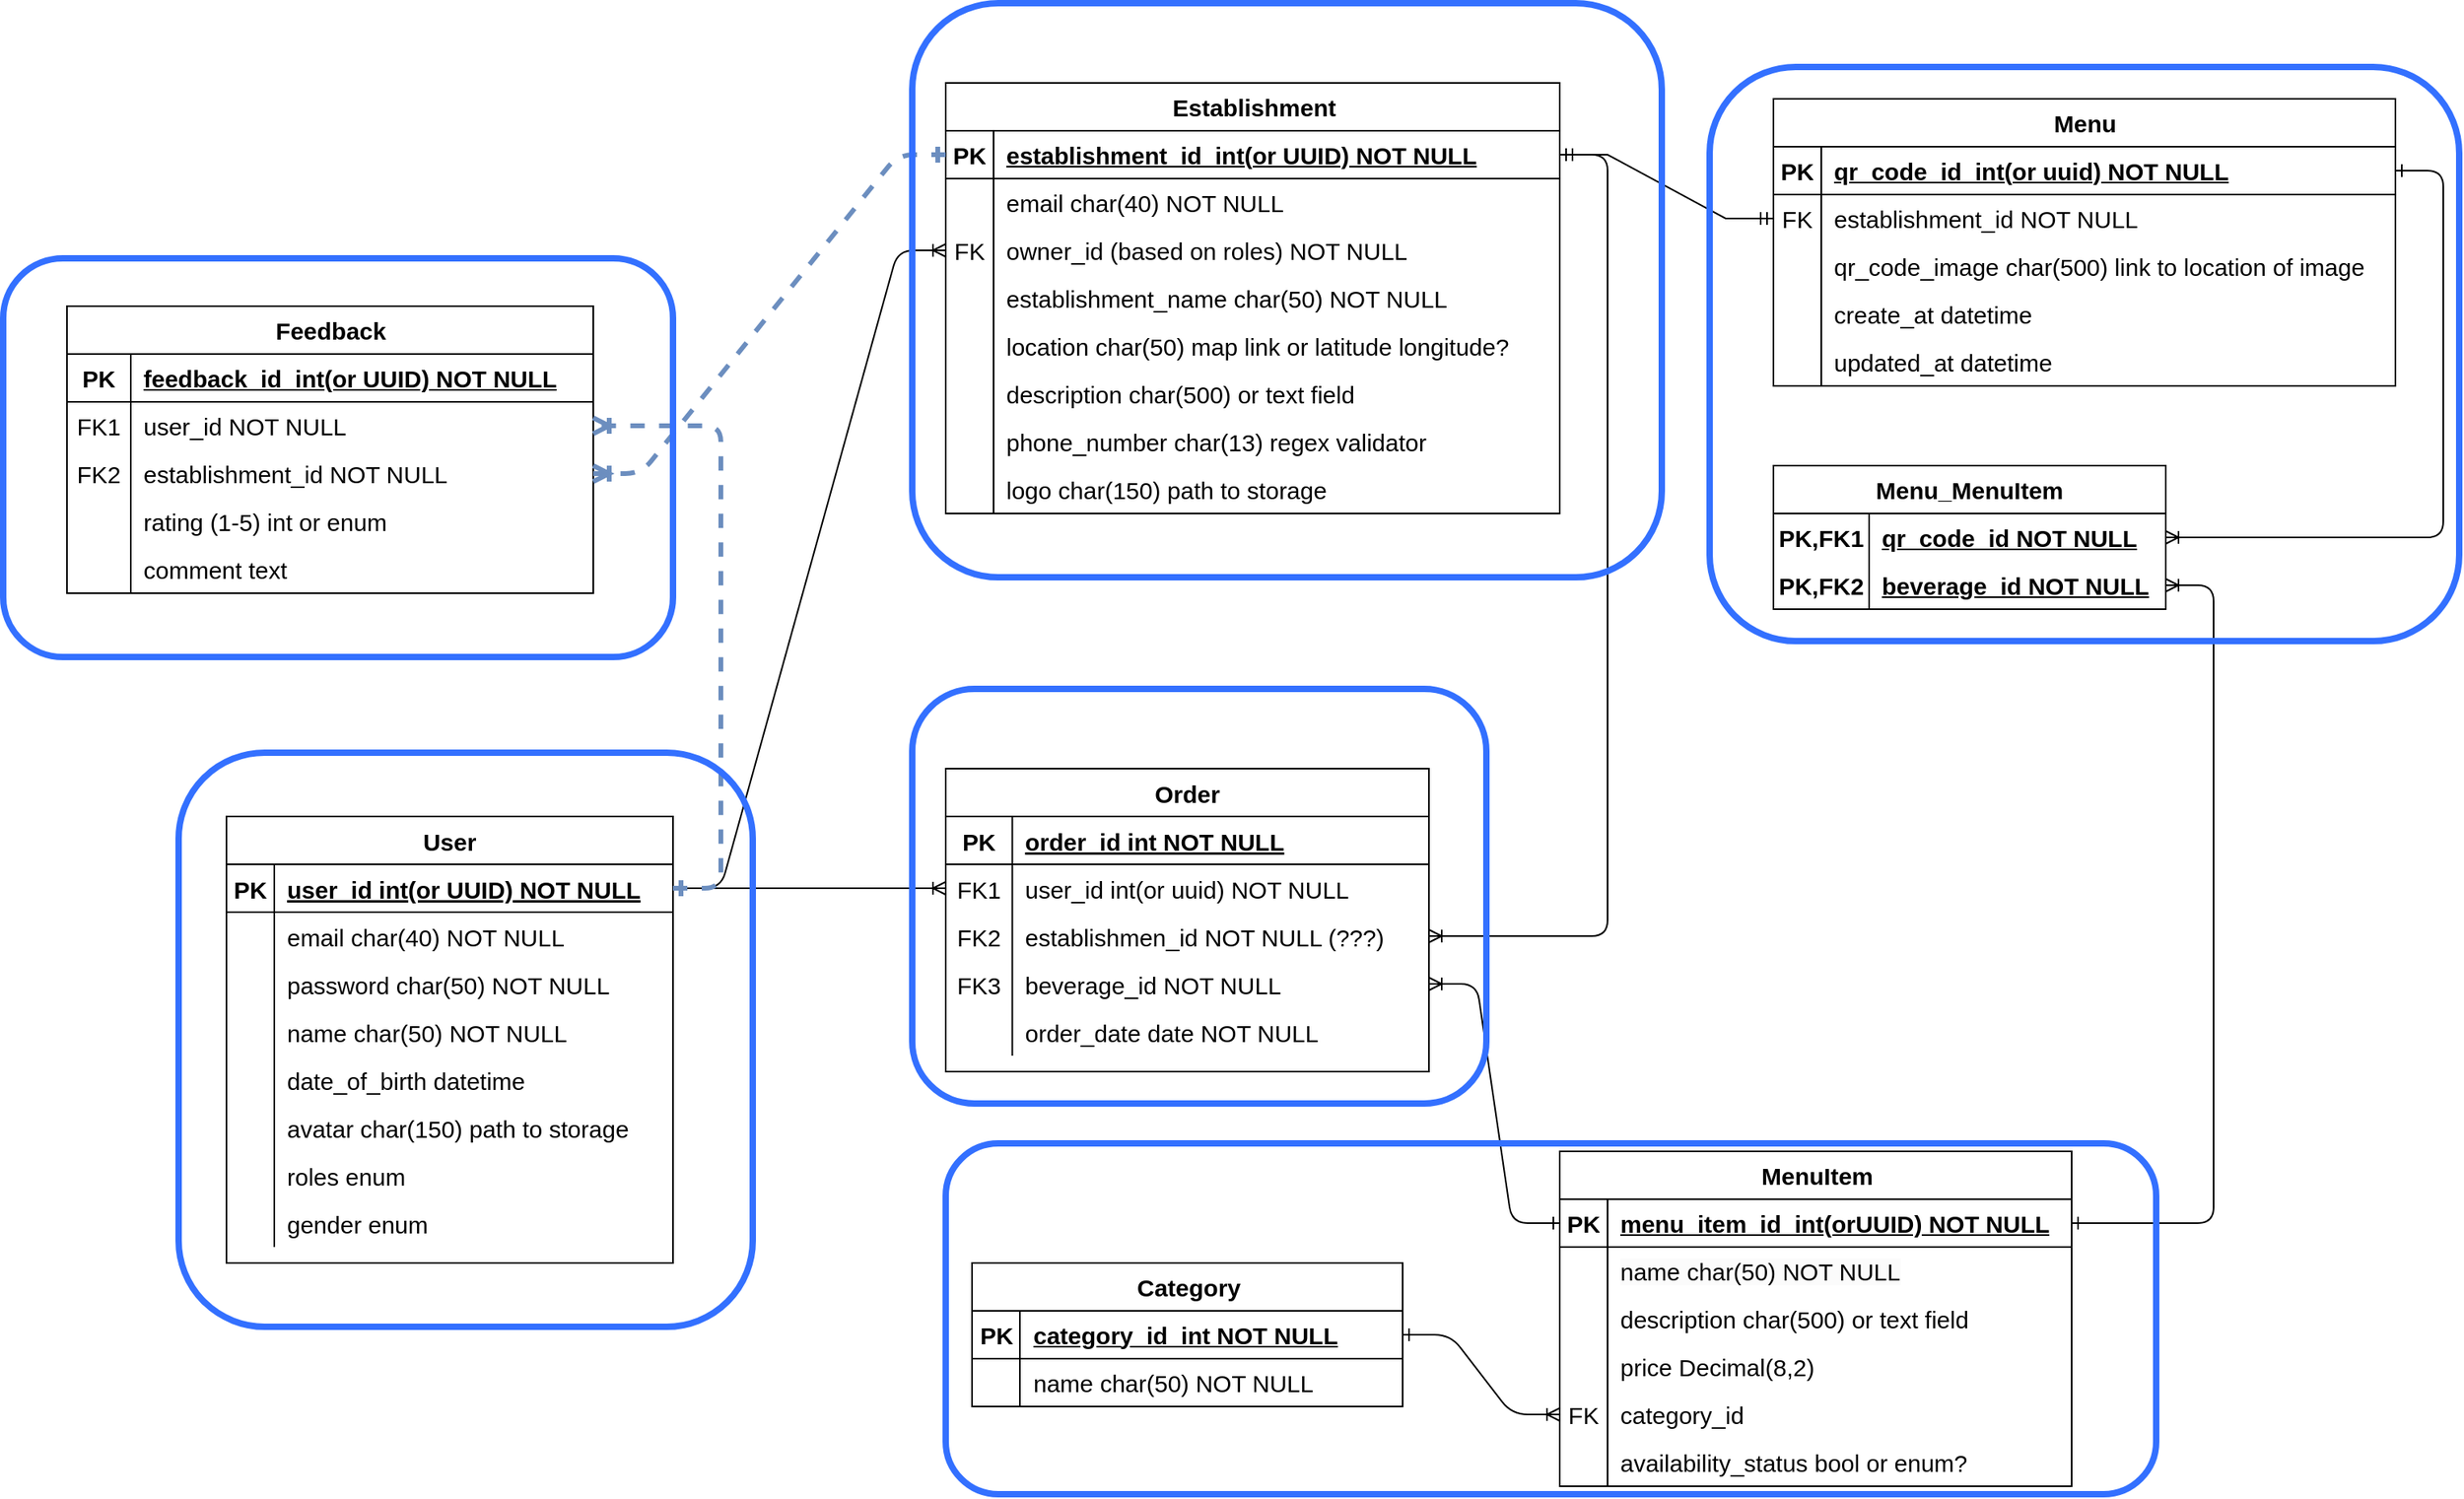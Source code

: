 <mxfile version="24.1.0" type="device">
  <diagram id="MXSnASkFmPFHR67rGgGH" name="Page-1">
    <mxGraphModel dx="1834" dy="1563" grid="1" gridSize="10" guides="1" tooltips="1" connect="1" arrows="1" fold="1" page="0" pageScale="1" pageWidth="850" pageHeight="1100" math="0" shadow="0">
      <root>
        <mxCell id="0" />
        <mxCell id="1" parent="0" />
        <mxCell id="2" value="" style="edgeStyle=entityRelationEdgeStyle;endArrow=ERoneToMany;startArrow=ERone;endFill=0;startFill=0;fontSize=15;" parent="1" source="21" target="8" edge="1">
          <mxGeometry width="100" height="100" relative="1" as="geometry">
            <mxPoint x="350" y="730" as="sourcePoint" />
            <mxPoint x="450" y="630" as="targetPoint" />
          </mxGeometry>
        </mxCell>
        <mxCell id="3" value="" style="edgeStyle=entityRelationEdgeStyle;endArrow=ERoneToMany;startArrow=ERone;endFill=0;startFill=0;exitX=0;exitY=0.5;exitDx=0;exitDy=0;fontSize=15;" parent="1" source="68" target="14" edge="1">
          <mxGeometry width="100" height="100" relative="1" as="geometry">
            <mxPoint x="410" y="190" as="sourcePoint" />
            <mxPoint x="710" y="365" as="targetPoint" />
          </mxGeometry>
        </mxCell>
        <mxCell id="4" value="Order" style="shape=table;startSize=30;container=1;collapsible=1;childLayout=tableLayout;fixedRows=1;rowLines=0;fontStyle=1;align=center;resizeLast=1;fontSize=15;" parent="1" vertex="1">
          <mxGeometry x="381" y="30" width="303" height="190" as="geometry" />
        </mxCell>
        <mxCell id="5" value="" style="shape=partialRectangle;collapsible=0;dropTarget=0;pointerEvents=0;fillColor=none;points=[[0,0.5],[1,0.5]];portConstraint=eastwest;top=0;left=0;right=0;bottom=1;fontSize=15;" parent="4" vertex="1">
          <mxGeometry y="30" width="303" height="30" as="geometry" />
        </mxCell>
        <mxCell id="6" value="PK" style="shape=partialRectangle;overflow=hidden;connectable=0;fillColor=none;top=0;left=0;bottom=0;right=0;fontStyle=1;fontSize=15;" parent="5" vertex="1">
          <mxGeometry width="41.75" height="30" as="geometry">
            <mxRectangle width="41.75" height="30" as="alternateBounds" />
          </mxGeometry>
        </mxCell>
        <mxCell id="7" value="order_id int NOT NULL " style="shape=partialRectangle;overflow=hidden;connectable=0;fillColor=none;top=0;left=0;bottom=0;right=0;align=left;spacingLeft=6;fontStyle=5;fontSize=15;" parent="5" vertex="1">
          <mxGeometry x="41.75" width="261.25" height="30" as="geometry">
            <mxRectangle width="261.25" height="30" as="alternateBounds" />
          </mxGeometry>
        </mxCell>
        <mxCell id="8" value="" style="shape=partialRectangle;collapsible=0;dropTarget=0;pointerEvents=0;fillColor=none;points=[[0,0.5],[1,0.5]];portConstraint=eastwest;top=0;left=0;right=0;bottom=0;fontSize=15;" parent="4" vertex="1">
          <mxGeometry y="60" width="303" height="30" as="geometry" />
        </mxCell>
        <mxCell id="9" value="FK1" style="shape=partialRectangle;overflow=hidden;connectable=0;fillColor=none;top=0;left=0;bottom=0;right=0;fontSize=15;" parent="8" vertex="1">
          <mxGeometry width="41.75" height="30" as="geometry">
            <mxRectangle width="41.75" height="30" as="alternateBounds" />
          </mxGeometry>
        </mxCell>
        <mxCell id="10" value="user_id int(or uuid) NOT NULL" style="shape=partialRectangle;overflow=hidden;connectable=0;fillColor=none;top=0;left=0;bottom=0;right=0;align=left;spacingLeft=6;fontSize=15;" parent="8" vertex="1">
          <mxGeometry x="41.75" width="261.25" height="30" as="geometry">
            <mxRectangle width="261.25" height="30" as="alternateBounds" />
          </mxGeometry>
        </mxCell>
        <mxCell id="11" value="" style="shape=partialRectangle;collapsible=0;dropTarget=0;pointerEvents=0;fillColor=none;points=[[0,0.5],[1,0.5]];portConstraint=eastwest;top=0;left=0;right=0;bottom=0;fontSize=15;" parent="4" vertex="1">
          <mxGeometry y="90" width="303" height="30" as="geometry" />
        </mxCell>
        <mxCell id="12" value="FK2" style="shape=partialRectangle;overflow=hidden;connectable=0;fillColor=none;top=0;left=0;bottom=0;right=0;fontSize=15;" parent="11" vertex="1">
          <mxGeometry width="41.75" height="30" as="geometry">
            <mxRectangle width="41.75" height="30" as="alternateBounds" />
          </mxGeometry>
        </mxCell>
        <mxCell id="13" value="establishmen_id NOT NULL (???)" style="shape=partialRectangle;overflow=hidden;connectable=0;fillColor=none;top=0;left=0;bottom=0;right=0;align=left;spacingLeft=6;fontSize=15;" parent="11" vertex="1">
          <mxGeometry x="41.75" width="261.25" height="30" as="geometry">
            <mxRectangle width="261.25" height="30" as="alternateBounds" />
          </mxGeometry>
        </mxCell>
        <mxCell id="14" value="" style="shape=partialRectangle;collapsible=0;dropTarget=0;pointerEvents=0;fillColor=none;points=[[0,0.5],[1,0.5]];portConstraint=eastwest;top=0;left=0;right=0;bottom=0;fontSize=15;" parent="4" vertex="1">
          <mxGeometry y="120" width="303" height="30" as="geometry" />
        </mxCell>
        <mxCell id="15" value="FK3" style="shape=partialRectangle;overflow=hidden;connectable=0;fillColor=none;top=0;left=0;bottom=0;right=0;fontSize=15;" parent="14" vertex="1">
          <mxGeometry width="41.75" height="30" as="geometry">
            <mxRectangle width="41.75" height="30" as="alternateBounds" />
          </mxGeometry>
        </mxCell>
        <mxCell id="16" value="beverage_id NOT NULL" style="shape=partialRectangle;overflow=hidden;connectable=0;fillColor=none;top=0;left=0;bottom=0;right=0;align=left;spacingLeft=6;fontSize=15;" parent="14" vertex="1">
          <mxGeometry x="41.75" width="261.25" height="30" as="geometry">
            <mxRectangle width="261.25" height="30" as="alternateBounds" />
          </mxGeometry>
        </mxCell>
        <mxCell id="17" value="" style="shape=partialRectangle;collapsible=0;dropTarget=0;pointerEvents=0;fillColor=none;points=[[0,0.5],[1,0.5]];portConstraint=eastwest;top=0;left=0;right=0;bottom=0;fontSize=15;" parent="4" vertex="1">
          <mxGeometry y="150" width="303" height="30" as="geometry" />
        </mxCell>
        <mxCell id="18" value="" style="shape=partialRectangle;overflow=hidden;connectable=0;fillColor=none;top=0;left=0;bottom=0;right=0;fontSize=15;" parent="17" vertex="1">
          <mxGeometry width="41.75" height="30" as="geometry">
            <mxRectangle width="41.75" height="30" as="alternateBounds" />
          </mxGeometry>
        </mxCell>
        <mxCell id="19" value="order_date date NOT NULL" style="shape=partialRectangle;overflow=hidden;connectable=0;fillColor=none;top=0;left=0;bottom=0;right=0;align=left;spacingLeft=6;fontSize=15;" parent="17" vertex="1">
          <mxGeometry x="41.75" width="261.25" height="30" as="geometry">
            <mxRectangle width="261.25" height="30" as="alternateBounds" />
          </mxGeometry>
        </mxCell>
        <mxCell id="20" value="User" style="shape=table;startSize=30;container=1;collapsible=1;childLayout=tableLayout;fixedRows=1;rowLines=0;fontStyle=1;align=center;resizeLast=1;fontSize=15;" parent="1" vertex="1">
          <mxGeometry x="-70" y="60" width="280" height="280" as="geometry" />
        </mxCell>
        <mxCell id="21" value="" style="shape=partialRectangle;collapsible=0;dropTarget=0;pointerEvents=0;fillColor=none;points=[[0,0.5],[1,0.5]];portConstraint=eastwest;top=0;left=0;right=0;bottom=1;fontSize=15;" parent="20" vertex="1">
          <mxGeometry y="30" width="280" height="30" as="geometry" />
        </mxCell>
        <mxCell id="22" value="PK" style="shape=partialRectangle;overflow=hidden;connectable=0;fillColor=none;top=0;left=0;bottom=0;right=0;fontStyle=1;fontSize=15;" parent="21" vertex="1">
          <mxGeometry width="30" height="30" as="geometry">
            <mxRectangle width="30" height="30" as="alternateBounds" />
          </mxGeometry>
        </mxCell>
        <mxCell id="23" value="user_id int(or UUID) NOT NULL " style="shape=partialRectangle;overflow=hidden;connectable=0;fillColor=none;top=0;left=0;bottom=0;right=0;align=left;spacingLeft=6;fontStyle=5;fontSize=15;" parent="21" vertex="1">
          <mxGeometry x="30" width="250" height="30" as="geometry">
            <mxRectangle width="250" height="30" as="alternateBounds" />
          </mxGeometry>
        </mxCell>
        <mxCell id="24" value="" style="shape=partialRectangle;collapsible=0;dropTarget=0;pointerEvents=0;fillColor=none;points=[[0,0.5],[1,0.5]];portConstraint=eastwest;top=0;left=0;right=0;bottom=0;fontSize=15;" parent="20" vertex="1">
          <mxGeometry y="60" width="280" height="30" as="geometry" />
        </mxCell>
        <mxCell id="25" value="" style="shape=partialRectangle;overflow=hidden;connectable=0;fillColor=none;top=0;left=0;bottom=0;right=0;fontSize=15;" parent="24" vertex="1">
          <mxGeometry width="30" height="30" as="geometry">
            <mxRectangle width="30" height="30" as="alternateBounds" />
          </mxGeometry>
        </mxCell>
        <mxCell id="26" value="email char(40) NOT NULL" style="shape=partialRectangle;overflow=hidden;connectable=0;fillColor=none;top=0;left=0;bottom=0;right=0;align=left;spacingLeft=6;fontSize=15;" parent="24" vertex="1">
          <mxGeometry x="30" width="250" height="30" as="geometry">
            <mxRectangle width="250" height="30" as="alternateBounds" />
          </mxGeometry>
        </mxCell>
        <mxCell id="27" value="" style="shape=partialRectangle;collapsible=0;dropTarget=0;pointerEvents=0;fillColor=none;points=[[0,0.5],[1,0.5]];portConstraint=eastwest;top=0;left=0;right=0;bottom=0;fontSize=15;" parent="20" vertex="1">
          <mxGeometry y="90" width="280" height="30" as="geometry" />
        </mxCell>
        <mxCell id="28" value="" style="shape=partialRectangle;overflow=hidden;connectable=0;fillColor=none;top=0;left=0;bottom=0;right=0;fontSize=15;" parent="27" vertex="1">
          <mxGeometry width="30" height="30" as="geometry">
            <mxRectangle width="30" height="30" as="alternateBounds" />
          </mxGeometry>
        </mxCell>
        <mxCell id="29" value="password char(50) NOT NULL" style="shape=partialRectangle;overflow=hidden;connectable=0;fillColor=none;top=0;left=0;bottom=0;right=0;align=left;spacingLeft=6;fontSize=15;" parent="27" vertex="1">
          <mxGeometry x="30" width="250" height="30" as="geometry">
            <mxRectangle width="250" height="30" as="alternateBounds" />
          </mxGeometry>
        </mxCell>
        <mxCell id="30" value="" style="shape=partialRectangle;collapsible=0;dropTarget=0;pointerEvents=0;fillColor=none;points=[[0,0.5],[1,0.5]];portConstraint=eastwest;top=0;left=0;right=0;bottom=0;fontSize=15;" parent="20" vertex="1">
          <mxGeometry y="120" width="280" height="30" as="geometry" />
        </mxCell>
        <mxCell id="31" value="" style="shape=partialRectangle;overflow=hidden;connectable=0;fillColor=none;top=0;left=0;bottom=0;right=0;fontSize=15;" parent="30" vertex="1">
          <mxGeometry width="30" height="30" as="geometry">
            <mxRectangle width="30" height="30" as="alternateBounds" />
          </mxGeometry>
        </mxCell>
        <mxCell id="32" value="name char(50) NOT NULL" style="shape=partialRectangle;overflow=hidden;connectable=0;fillColor=none;top=0;left=0;bottom=0;right=0;align=left;spacingLeft=6;fontSize=15;" parent="30" vertex="1">
          <mxGeometry x="30" width="250" height="30" as="geometry">
            <mxRectangle width="250" height="30" as="alternateBounds" />
          </mxGeometry>
        </mxCell>
        <mxCell id="33" value="" style="shape=partialRectangle;collapsible=0;dropTarget=0;pointerEvents=0;fillColor=none;points=[[0,0.5],[1,0.5]];portConstraint=eastwest;top=0;left=0;right=0;bottom=0;fontSize=15;" parent="20" vertex="1">
          <mxGeometry y="150" width="280" height="30" as="geometry" />
        </mxCell>
        <mxCell id="34" value="" style="shape=partialRectangle;overflow=hidden;connectable=0;fillColor=none;top=0;left=0;bottom=0;right=0;fontSize=15;" parent="33" vertex="1">
          <mxGeometry width="30" height="30" as="geometry">
            <mxRectangle width="30" height="30" as="alternateBounds" />
          </mxGeometry>
        </mxCell>
        <mxCell id="35" value="date_of_birth datetime" style="shape=partialRectangle;overflow=hidden;connectable=0;fillColor=none;top=0;left=0;bottom=0;right=0;align=left;spacingLeft=6;fontSize=15;" parent="33" vertex="1">
          <mxGeometry x="30" width="250" height="30" as="geometry">
            <mxRectangle width="250" height="30" as="alternateBounds" />
          </mxGeometry>
        </mxCell>
        <mxCell id="36" value="" style="shape=partialRectangle;collapsible=0;dropTarget=0;pointerEvents=0;fillColor=none;points=[[0,0.5],[1,0.5]];portConstraint=eastwest;top=0;left=0;right=0;bottom=0;fontSize=15;" parent="20" vertex="1">
          <mxGeometry y="180" width="280" height="30" as="geometry" />
        </mxCell>
        <mxCell id="37" value="" style="shape=partialRectangle;overflow=hidden;connectable=0;fillColor=none;top=0;left=0;bottom=0;right=0;fontSize=15;" parent="36" vertex="1">
          <mxGeometry width="30" height="30" as="geometry">
            <mxRectangle width="30" height="30" as="alternateBounds" />
          </mxGeometry>
        </mxCell>
        <mxCell id="38" value="avatar char(150) path to storage" style="shape=partialRectangle;overflow=hidden;connectable=0;fillColor=none;top=0;left=0;bottom=0;right=0;align=left;spacingLeft=6;fontSize=15;" parent="36" vertex="1">
          <mxGeometry x="30" width="250" height="30" as="geometry">
            <mxRectangle width="250" height="30" as="alternateBounds" />
          </mxGeometry>
        </mxCell>
        <mxCell id="39" value="" style="shape=partialRectangle;collapsible=0;dropTarget=0;pointerEvents=0;fillColor=none;points=[[0,0.5],[1,0.5]];portConstraint=eastwest;top=0;left=0;right=0;bottom=0;fontSize=15;" parent="20" vertex="1">
          <mxGeometry y="210" width="280" height="30" as="geometry" />
        </mxCell>
        <mxCell id="40" value="" style="shape=partialRectangle;overflow=hidden;connectable=0;fillColor=none;top=0;left=0;bottom=0;right=0;fontSize=15;" parent="39" vertex="1">
          <mxGeometry width="30" height="30" as="geometry">
            <mxRectangle width="30" height="30" as="alternateBounds" />
          </mxGeometry>
        </mxCell>
        <mxCell id="41" value="roles enum" style="shape=partialRectangle;overflow=hidden;connectable=0;fillColor=none;top=0;left=0;bottom=0;right=0;align=left;spacingLeft=6;fontSize=15;" parent="39" vertex="1">
          <mxGeometry x="30" width="250" height="30" as="geometry">
            <mxRectangle width="250" height="30" as="alternateBounds" />
          </mxGeometry>
        </mxCell>
        <mxCell id="FZ5IBpAZYHjRLkUxmm2B-128" value="" style="shape=partialRectangle;collapsible=0;dropTarget=0;pointerEvents=0;fillColor=none;points=[[0,0.5],[1,0.5]];portConstraint=eastwest;top=0;left=0;right=0;bottom=0;fontSize=15;" parent="20" vertex="1">
          <mxGeometry y="240" width="280" height="30" as="geometry" />
        </mxCell>
        <mxCell id="FZ5IBpAZYHjRLkUxmm2B-129" value="" style="shape=partialRectangle;overflow=hidden;connectable=0;fillColor=none;top=0;left=0;bottom=0;right=0;fontSize=15;" parent="FZ5IBpAZYHjRLkUxmm2B-128" vertex="1">
          <mxGeometry width="30" height="30" as="geometry">
            <mxRectangle width="30" height="30" as="alternateBounds" />
          </mxGeometry>
        </mxCell>
        <mxCell id="FZ5IBpAZYHjRLkUxmm2B-130" value="gender enum" style="shape=partialRectangle;overflow=hidden;connectable=0;fillColor=none;top=0;left=0;bottom=0;right=0;align=left;spacingLeft=6;fontSize=15;" parent="FZ5IBpAZYHjRLkUxmm2B-128" vertex="1">
          <mxGeometry x="30" width="250" height="30" as="geometry">
            <mxRectangle width="250" height="30" as="alternateBounds" />
          </mxGeometry>
        </mxCell>
        <mxCell id="42" value="Establishment" style="shape=table;startSize=30;container=1;collapsible=1;childLayout=tableLayout;fixedRows=1;rowLines=0;fontStyle=1;align=center;resizeLast=1;html=1;fontSize=15;" parent="1" vertex="1">
          <mxGeometry x="381" y="-400" width="385" height="270" as="geometry" />
        </mxCell>
        <mxCell id="43" value="" style="shape=tableRow;horizontal=0;startSize=0;swimlaneHead=0;swimlaneBody=0;fillColor=none;collapsible=0;dropTarget=0;points=[[0,0.5],[1,0.5]];portConstraint=eastwest;top=0;left=0;right=0;bottom=1;fontSize=15;" parent="42" vertex="1">
          <mxGeometry y="30" width="385" height="30" as="geometry" />
        </mxCell>
        <mxCell id="44" value="PK" style="shape=partialRectangle;connectable=0;fillColor=none;top=0;left=0;bottom=0;right=0;fontStyle=1;overflow=hidden;whiteSpace=wrap;html=1;fontSize=15;" parent="43" vertex="1">
          <mxGeometry width="30" height="30" as="geometry">
            <mxRectangle width="30" height="30" as="alternateBounds" />
          </mxGeometry>
        </mxCell>
        <mxCell id="45" value="establishment_id_int(or UUID) NOT NULL" style="shape=partialRectangle;connectable=0;fillColor=none;top=0;left=0;bottom=0;right=0;align=left;spacingLeft=6;fontStyle=5;overflow=hidden;whiteSpace=wrap;html=1;fontSize=15;" parent="43" vertex="1">
          <mxGeometry x="30" width="355" height="30" as="geometry">
            <mxRectangle width="355" height="30" as="alternateBounds" />
          </mxGeometry>
        </mxCell>
        <mxCell id="46" value="" style="shape=tableRow;horizontal=0;startSize=0;swimlaneHead=0;swimlaneBody=0;fillColor=none;collapsible=0;dropTarget=0;points=[[0,0.5],[1,0.5]];portConstraint=eastwest;top=0;left=0;right=0;bottom=0;fontSize=15;" parent="42" vertex="1">
          <mxGeometry y="60" width="385" height="30" as="geometry" />
        </mxCell>
        <mxCell id="47" value="" style="shape=partialRectangle;connectable=0;fillColor=none;top=0;left=0;bottom=0;right=0;editable=1;overflow=hidden;whiteSpace=wrap;html=1;fontSize=15;" parent="46" vertex="1">
          <mxGeometry width="30" height="30" as="geometry">
            <mxRectangle width="30" height="30" as="alternateBounds" />
          </mxGeometry>
        </mxCell>
        <mxCell id="48" value="email char(40) NOT NULL" style="shape=partialRectangle;connectable=0;fillColor=none;top=0;left=0;bottom=0;right=0;align=left;spacingLeft=6;overflow=hidden;whiteSpace=wrap;html=1;fontSize=15;" parent="46" vertex="1">
          <mxGeometry x="30" width="355" height="30" as="geometry">
            <mxRectangle width="355" height="30" as="alternateBounds" />
          </mxGeometry>
        </mxCell>
        <mxCell id="49" value="" style="shape=tableRow;horizontal=0;startSize=0;swimlaneHead=0;swimlaneBody=0;fillColor=none;collapsible=0;dropTarget=0;points=[[0,0.5],[1,0.5]];portConstraint=eastwest;top=0;left=0;right=0;bottom=0;fontSize=15;" parent="42" vertex="1">
          <mxGeometry y="90" width="385" height="30" as="geometry" />
        </mxCell>
        <mxCell id="50" value="FK" style="shape=partialRectangle;connectable=0;fillColor=none;top=0;left=0;bottom=0;right=0;editable=1;overflow=hidden;whiteSpace=wrap;html=1;fontSize=15;" parent="49" vertex="1">
          <mxGeometry width="30" height="30" as="geometry">
            <mxRectangle width="30" height="30" as="alternateBounds" />
          </mxGeometry>
        </mxCell>
        <mxCell id="51" value="owner_id&amp;nbsp;&lt;span style=&quot;background-color: initial;&quot;&gt;(based on roles) NOT NULL&lt;/span&gt;" style="shape=partialRectangle;connectable=0;fillColor=none;top=0;left=0;bottom=0;right=0;align=left;spacingLeft=6;overflow=hidden;whiteSpace=wrap;html=1;fontSize=15;" parent="49" vertex="1">
          <mxGeometry x="30" width="355" height="30" as="geometry">
            <mxRectangle width="355" height="30" as="alternateBounds" />
          </mxGeometry>
        </mxCell>
        <mxCell id="52" value="" style="shape=tableRow;horizontal=0;startSize=0;swimlaneHead=0;swimlaneBody=0;fillColor=none;collapsible=0;dropTarget=0;points=[[0,0.5],[1,0.5]];portConstraint=eastwest;top=0;left=0;right=0;bottom=0;fontSize=15;" parent="42" vertex="1">
          <mxGeometry y="120" width="385" height="30" as="geometry" />
        </mxCell>
        <mxCell id="53" value="" style="shape=partialRectangle;connectable=0;fillColor=none;top=0;left=0;bottom=0;right=0;editable=1;overflow=hidden;whiteSpace=wrap;html=1;fontSize=15;" parent="52" vertex="1">
          <mxGeometry width="30" height="30" as="geometry">
            <mxRectangle width="30" height="30" as="alternateBounds" />
          </mxGeometry>
        </mxCell>
        <mxCell id="54" value="&lt;div style=&quot;font-size: 15px;&quot;&gt;establishment_name char(50) NOT NULL&lt;span style=&quot;white-space: pre; font-size: 15px;&quot;&gt;&#x9;&lt;/span&gt;&lt;/div&gt;" style="shape=partialRectangle;connectable=0;fillColor=none;top=0;left=0;bottom=0;right=0;align=left;spacingLeft=6;overflow=hidden;whiteSpace=wrap;html=1;fontSize=15;" parent="52" vertex="1">
          <mxGeometry x="30" width="355" height="30" as="geometry">
            <mxRectangle width="355" height="30" as="alternateBounds" />
          </mxGeometry>
        </mxCell>
        <mxCell id="55" value="" style="shape=tableRow;horizontal=0;startSize=0;swimlaneHead=0;swimlaneBody=0;fillColor=none;collapsible=0;dropTarget=0;points=[[0,0.5],[1,0.5]];portConstraint=eastwest;top=0;left=0;right=0;bottom=0;fontSize=15;" parent="42" vertex="1">
          <mxGeometry y="150" width="385" height="30" as="geometry" />
        </mxCell>
        <mxCell id="56" value="" style="shape=partialRectangle;connectable=0;fillColor=none;top=0;left=0;bottom=0;right=0;editable=1;overflow=hidden;whiteSpace=wrap;html=1;fontSize=15;" parent="55" vertex="1">
          <mxGeometry width="30" height="30" as="geometry">
            <mxRectangle width="30" height="30" as="alternateBounds" />
          </mxGeometry>
        </mxCell>
        <mxCell id="57" value="&lt;div style=&quot;font-size: 15px;&quot;&gt;location char(50) map link or latitude longitude?&lt;br style=&quot;font-size: 15px;&quot;&gt;&lt;/div&gt;" style="shape=partialRectangle;connectable=0;fillColor=none;top=0;left=0;bottom=0;right=0;align=left;spacingLeft=6;overflow=hidden;whiteSpace=wrap;html=1;fontSize=15;" parent="55" vertex="1">
          <mxGeometry x="30" width="355" height="30" as="geometry">
            <mxRectangle width="355" height="30" as="alternateBounds" />
          </mxGeometry>
        </mxCell>
        <mxCell id="58" value="" style="shape=tableRow;horizontal=0;startSize=0;swimlaneHead=0;swimlaneBody=0;fillColor=none;collapsible=0;dropTarget=0;points=[[0,0.5],[1,0.5]];portConstraint=eastwest;top=0;left=0;right=0;bottom=0;fontSize=15;" parent="42" vertex="1">
          <mxGeometry y="180" width="385" height="30" as="geometry" />
        </mxCell>
        <mxCell id="59" value="" style="shape=partialRectangle;connectable=0;fillColor=none;top=0;left=0;bottom=0;right=0;editable=1;overflow=hidden;whiteSpace=wrap;html=1;fontSize=15;" parent="58" vertex="1">
          <mxGeometry width="30" height="30" as="geometry">
            <mxRectangle width="30" height="30" as="alternateBounds" />
          </mxGeometry>
        </mxCell>
        <mxCell id="60" value="&lt;div style=&quot;font-size: 15px;&quot;&gt;description char(500) or text field&lt;br style=&quot;font-size: 15px;&quot;&gt;&lt;/div&gt;" style="shape=partialRectangle;connectable=0;fillColor=none;top=0;left=0;bottom=0;right=0;align=left;spacingLeft=6;overflow=hidden;whiteSpace=wrap;html=1;fontSize=15;" parent="58" vertex="1">
          <mxGeometry x="30" width="355" height="30" as="geometry">
            <mxRectangle width="355" height="30" as="alternateBounds" />
          </mxGeometry>
        </mxCell>
        <mxCell id="61" value="" style="shape=tableRow;horizontal=0;startSize=0;swimlaneHead=0;swimlaneBody=0;fillColor=none;collapsible=0;dropTarget=0;points=[[0,0.5],[1,0.5]];portConstraint=eastwest;top=0;left=0;right=0;bottom=0;fontSize=15;" parent="42" vertex="1">
          <mxGeometry y="210" width="385" height="30" as="geometry" />
        </mxCell>
        <mxCell id="62" value="" style="shape=partialRectangle;connectable=0;fillColor=none;top=0;left=0;bottom=0;right=0;editable=1;overflow=hidden;whiteSpace=wrap;html=1;fontSize=15;" parent="61" vertex="1">
          <mxGeometry width="30" height="30" as="geometry">
            <mxRectangle width="30" height="30" as="alternateBounds" />
          </mxGeometry>
        </mxCell>
        <mxCell id="63" value="&lt;div style=&quot;font-size: 15px;&quot;&gt;phone_number char(13) regex validator&lt;br style=&quot;font-size: 15px;&quot;&gt;&lt;/div&gt;" style="shape=partialRectangle;connectable=0;fillColor=none;top=0;left=0;bottom=0;right=0;align=left;spacingLeft=6;overflow=hidden;whiteSpace=wrap;html=1;fontSize=15;" parent="61" vertex="1">
          <mxGeometry x="30" width="355" height="30" as="geometry">
            <mxRectangle width="355" height="30" as="alternateBounds" />
          </mxGeometry>
        </mxCell>
        <mxCell id="64" value="" style="shape=tableRow;horizontal=0;startSize=0;swimlaneHead=0;swimlaneBody=0;fillColor=none;collapsible=0;dropTarget=0;points=[[0,0.5],[1,0.5]];portConstraint=eastwest;top=0;left=0;right=0;bottom=0;fontSize=15;" parent="42" vertex="1">
          <mxGeometry y="240" width="385" height="30" as="geometry" />
        </mxCell>
        <mxCell id="65" value="" style="shape=partialRectangle;connectable=0;fillColor=none;top=0;left=0;bottom=0;right=0;editable=1;overflow=hidden;whiteSpace=wrap;html=1;fontSize=15;" parent="64" vertex="1">
          <mxGeometry width="30" height="30" as="geometry">
            <mxRectangle width="30" height="30" as="alternateBounds" />
          </mxGeometry>
        </mxCell>
        <mxCell id="66" value="logo char(150) path to storage" style="shape=partialRectangle;connectable=0;fillColor=none;top=0;left=0;bottom=0;right=0;align=left;spacingLeft=6;overflow=hidden;whiteSpace=wrap;html=1;fontSize=15;" parent="64" vertex="1">
          <mxGeometry x="30" width="355" height="30" as="geometry">
            <mxRectangle width="355" height="30" as="alternateBounds" />
          </mxGeometry>
        </mxCell>
        <mxCell id="67" value="MenuItem" style="shape=table;startSize=30;container=1;collapsible=1;childLayout=tableLayout;fixedRows=1;rowLines=0;fontStyle=1;align=center;resizeLast=1;html=1;fontSize=15;" parent="1" vertex="1">
          <mxGeometry x="766" y="270" width="321" height="210" as="geometry" />
        </mxCell>
        <mxCell id="68" value="" style="shape=tableRow;horizontal=0;startSize=0;swimlaneHead=0;swimlaneBody=0;fillColor=none;collapsible=0;dropTarget=0;points=[[0,0.5],[1,0.5]];portConstraint=eastwest;top=0;left=0;right=0;bottom=1;fontSize=15;" parent="67" vertex="1">
          <mxGeometry y="30" width="321" height="30" as="geometry" />
        </mxCell>
        <mxCell id="69" value="PK" style="shape=partialRectangle;connectable=0;fillColor=none;top=0;left=0;bottom=0;right=0;fontStyle=1;overflow=hidden;whiteSpace=wrap;html=1;fontSize=15;" parent="68" vertex="1">
          <mxGeometry width="30" height="30" as="geometry">
            <mxRectangle width="30" height="30" as="alternateBounds" />
          </mxGeometry>
        </mxCell>
        <mxCell id="70" value="menu_item_id_int(orUUID) NOT NULL" style="shape=partialRectangle;connectable=0;fillColor=none;top=0;left=0;bottom=0;right=0;align=left;spacingLeft=6;fontStyle=5;overflow=hidden;whiteSpace=wrap;html=1;fontSize=15;" parent="68" vertex="1">
          <mxGeometry x="30" width="291" height="30" as="geometry">
            <mxRectangle width="291" height="30" as="alternateBounds" />
          </mxGeometry>
        </mxCell>
        <mxCell id="71" value="" style="shape=tableRow;horizontal=0;startSize=0;swimlaneHead=0;swimlaneBody=0;fillColor=none;collapsible=0;dropTarget=0;points=[[0,0.5],[1,0.5]];portConstraint=eastwest;top=0;left=0;right=0;bottom=0;fontSize=15;" parent="67" vertex="1">
          <mxGeometry y="60" width="321" height="30" as="geometry" />
        </mxCell>
        <mxCell id="72" value="" style="shape=partialRectangle;connectable=0;fillColor=none;top=0;left=0;bottom=0;right=0;editable=1;overflow=hidden;whiteSpace=wrap;html=1;fontSize=15;" parent="71" vertex="1">
          <mxGeometry width="30" height="30" as="geometry">
            <mxRectangle width="30" height="30" as="alternateBounds" />
          </mxGeometry>
        </mxCell>
        <mxCell id="73" value="&lt;span style=&quot;color: rgb(0, 0, 0); font-family: Helvetica; font-size: 15px; font-style: normal; font-variant-ligatures: normal; font-variant-caps: normal; font-weight: 400; letter-spacing: normal; orphans: 2; text-align: left; text-indent: 0px; text-transform: none; widows: 2; word-spacing: 0px; -webkit-text-stroke-width: 0px; white-space: nowrap; background-color: rgb(251, 251, 251); text-decoration-thickness: initial; text-decoration-style: initial; text-decoration-color: initial; float: none; display: inline !important;&quot;&gt;name char(50) NOT NULL&lt;/span&gt;" style="shape=partialRectangle;connectable=0;fillColor=none;top=0;left=0;bottom=0;right=0;align=left;spacingLeft=6;overflow=hidden;whiteSpace=wrap;html=1;fontSize=15;" parent="71" vertex="1">
          <mxGeometry x="30" width="291" height="30" as="geometry">
            <mxRectangle width="291" height="30" as="alternateBounds" />
          </mxGeometry>
        </mxCell>
        <mxCell id="80" value="" style="shape=tableRow;horizontal=0;startSize=0;swimlaneHead=0;swimlaneBody=0;fillColor=none;collapsible=0;dropTarget=0;points=[[0,0.5],[1,0.5]];portConstraint=eastwest;top=0;left=0;right=0;bottom=0;fontSize=15;" parent="67" vertex="1">
          <mxGeometry y="90" width="321" height="30" as="geometry" />
        </mxCell>
        <mxCell id="81" value="" style="shape=partialRectangle;connectable=0;fillColor=none;top=0;left=0;bottom=0;right=0;editable=1;overflow=hidden;whiteSpace=wrap;html=1;fontSize=15;" parent="80" vertex="1">
          <mxGeometry width="30" height="30" as="geometry">
            <mxRectangle width="30" height="30" as="alternateBounds" />
          </mxGeometry>
        </mxCell>
        <mxCell id="82" value="description char(500) or text field" style="shape=partialRectangle;connectable=0;fillColor=none;top=0;left=0;bottom=0;right=0;align=left;spacingLeft=6;overflow=hidden;whiteSpace=wrap;html=1;fontSize=15;" parent="80" vertex="1">
          <mxGeometry x="30" width="291" height="30" as="geometry">
            <mxRectangle width="291" height="30" as="alternateBounds" />
          </mxGeometry>
        </mxCell>
        <mxCell id="77" value="" style="shape=tableRow;horizontal=0;startSize=0;swimlaneHead=0;swimlaneBody=0;fillColor=none;collapsible=0;dropTarget=0;points=[[0,0.5],[1,0.5]];portConstraint=eastwest;top=0;left=0;right=0;bottom=0;fontSize=15;" parent="67" vertex="1">
          <mxGeometry y="120" width="321" height="30" as="geometry" />
        </mxCell>
        <mxCell id="78" value="" style="shape=partialRectangle;connectable=0;fillColor=none;top=0;left=0;bottom=0;right=0;editable=1;overflow=hidden;whiteSpace=wrap;html=1;fontSize=15;" parent="77" vertex="1">
          <mxGeometry width="30" height="30" as="geometry">
            <mxRectangle width="30" height="30" as="alternateBounds" />
          </mxGeometry>
        </mxCell>
        <mxCell id="79" value="price Decimal(8,2)" style="shape=partialRectangle;connectable=0;fillColor=none;top=0;left=0;bottom=0;right=0;align=left;spacingLeft=6;overflow=hidden;whiteSpace=wrap;html=1;fontSize=15;" parent="77" vertex="1">
          <mxGeometry x="30" width="291" height="30" as="geometry">
            <mxRectangle width="291" height="30" as="alternateBounds" />
          </mxGeometry>
        </mxCell>
        <mxCell id="74" value="" style="shape=tableRow;horizontal=0;startSize=0;swimlaneHead=0;swimlaneBody=0;fillColor=none;collapsible=0;dropTarget=0;points=[[0,0.5],[1,0.5]];portConstraint=eastwest;top=0;left=0;right=0;bottom=0;fontSize=15;" parent="67" vertex="1">
          <mxGeometry y="150" width="321" height="30" as="geometry" />
        </mxCell>
        <mxCell id="75" value="FK" style="shape=partialRectangle;connectable=0;fillColor=none;top=0;left=0;bottom=0;right=0;editable=1;overflow=hidden;whiteSpace=wrap;html=1;fontSize=15;" parent="74" vertex="1">
          <mxGeometry width="30" height="30" as="geometry">
            <mxRectangle width="30" height="30" as="alternateBounds" />
          </mxGeometry>
        </mxCell>
        <mxCell id="76" value="category_id" style="shape=partialRectangle;connectable=0;fillColor=none;top=0;left=0;bottom=0;right=0;align=left;spacingLeft=6;overflow=hidden;whiteSpace=wrap;html=1;fontSize=15;" parent="74" vertex="1">
          <mxGeometry x="30" width="291" height="30" as="geometry">
            <mxRectangle width="291" height="30" as="alternateBounds" />
          </mxGeometry>
        </mxCell>
        <mxCell id="83" value="" style="shape=tableRow;horizontal=0;startSize=0;swimlaneHead=0;swimlaneBody=0;fillColor=none;collapsible=0;dropTarget=0;points=[[0,0.5],[1,0.5]];portConstraint=eastwest;top=0;left=0;right=0;bottom=0;fontSize=15;" parent="67" vertex="1">
          <mxGeometry y="180" width="321" height="30" as="geometry" />
        </mxCell>
        <mxCell id="84" value="" style="shape=partialRectangle;connectable=0;fillColor=none;top=0;left=0;bottom=0;right=0;editable=1;overflow=hidden;whiteSpace=wrap;html=1;fontSize=15;" parent="83" vertex="1">
          <mxGeometry width="30" height="30" as="geometry">
            <mxRectangle width="30" height="30" as="alternateBounds" />
          </mxGeometry>
        </mxCell>
        <mxCell id="85" value="availability_status bool or enum?" style="shape=partialRectangle;connectable=0;fillColor=none;top=0;left=0;bottom=0;right=0;align=left;spacingLeft=6;overflow=hidden;whiteSpace=wrap;html=1;fontSize=15;" parent="83" vertex="1">
          <mxGeometry x="30" width="291" height="30" as="geometry">
            <mxRectangle width="291" height="30" as="alternateBounds" />
          </mxGeometry>
        </mxCell>
        <mxCell id="86" value="" style="edgeStyle=entityRelationEdgeStyle;endArrow=ERoneToMany;startArrow=ERone;endFill=0;startFill=0;fontSize=15;" parent="1" source="43" target="11" edge="1">
          <mxGeometry width="100" height="100" relative="1" as="geometry">
            <mxPoint x="320" y="125" as="sourcePoint" />
            <mxPoint x="470" y="215" as="targetPoint" />
          </mxGeometry>
        </mxCell>
        <mxCell id="87" value="Menu" style="shape=table;startSize=30;container=1;collapsible=1;childLayout=tableLayout;fixedRows=1;rowLines=0;fontStyle=1;align=center;resizeLast=1;html=1;fontSize=15;" parent="1" vertex="1">
          <mxGeometry x="900" y="-390" width="390" height="180" as="geometry" />
        </mxCell>
        <mxCell id="88" value="" style="shape=tableRow;horizontal=0;startSize=0;swimlaneHead=0;swimlaneBody=0;fillColor=none;collapsible=0;dropTarget=0;points=[[0,0.5],[1,0.5]];portConstraint=eastwest;top=0;left=0;right=0;bottom=1;fontSize=15;" parent="87" vertex="1">
          <mxGeometry y="30" width="390" height="30" as="geometry" />
        </mxCell>
        <mxCell id="89" value="PK" style="shape=partialRectangle;connectable=0;fillColor=none;top=0;left=0;bottom=0;right=0;fontStyle=1;overflow=hidden;whiteSpace=wrap;html=1;fontSize=15;" parent="88" vertex="1">
          <mxGeometry width="30" height="30" as="geometry">
            <mxRectangle width="30" height="30" as="alternateBounds" />
          </mxGeometry>
        </mxCell>
        <mxCell id="90" value="qr_code_id_int(or uuid) NOT NULL" style="shape=partialRectangle;connectable=0;fillColor=none;top=0;left=0;bottom=0;right=0;align=left;spacingLeft=6;fontStyle=5;overflow=hidden;whiteSpace=wrap;html=1;fontSize=15;" parent="88" vertex="1">
          <mxGeometry x="30" width="360" height="30" as="geometry">
            <mxRectangle width="360" height="30" as="alternateBounds" />
          </mxGeometry>
        </mxCell>
        <mxCell id="91" value="" style="shape=tableRow;horizontal=0;startSize=0;swimlaneHead=0;swimlaneBody=0;fillColor=none;collapsible=0;dropTarget=0;points=[[0,0.5],[1,0.5]];portConstraint=eastwest;top=0;left=0;right=0;bottom=0;fontSize=15;" parent="87" vertex="1">
          <mxGeometry y="60" width="390" height="30" as="geometry" />
        </mxCell>
        <mxCell id="92" value="FK" style="shape=partialRectangle;connectable=0;fillColor=none;top=0;left=0;bottom=0;right=0;editable=1;overflow=hidden;whiteSpace=wrap;html=1;fontSize=15;" parent="91" vertex="1">
          <mxGeometry width="30" height="30" as="geometry">
            <mxRectangle width="30" height="30" as="alternateBounds" />
          </mxGeometry>
        </mxCell>
        <mxCell id="93" value="establishment_id NOT NULL" style="shape=partialRectangle;connectable=0;fillColor=none;top=0;left=0;bottom=0;right=0;align=left;spacingLeft=6;overflow=hidden;whiteSpace=wrap;html=1;fontSize=15;" parent="91" vertex="1">
          <mxGeometry x="30" width="360" height="30" as="geometry">
            <mxRectangle width="360" height="30" as="alternateBounds" />
          </mxGeometry>
        </mxCell>
        <mxCell id="94" value="" style="shape=tableRow;horizontal=0;startSize=0;swimlaneHead=0;swimlaneBody=0;fillColor=none;collapsible=0;dropTarget=0;points=[[0,0.5],[1,0.5]];portConstraint=eastwest;top=0;left=0;right=0;bottom=0;fontSize=15;" parent="87" vertex="1">
          <mxGeometry y="90" width="390" height="30" as="geometry" />
        </mxCell>
        <mxCell id="95" value="" style="shape=partialRectangle;connectable=0;fillColor=none;top=0;left=0;bottom=0;right=0;editable=1;overflow=hidden;whiteSpace=wrap;html=1;fontSize=15;" parent="94" vertex="1">
          <mxGeometry width="30" height="30" as="geometry">
            <mxRectangle width="30" height="30" as="alternateBounds" />
          </mxGeometry>
        </mxCell>
        <mxCell id="96" value="qr_code_image char(500) link to location of image" style="shape=partialRectangle;connectable=0;fillColor=none;top=0;left=0;bottom=0;right=0;align=left;spacingLeft=6;overflow=hidden;whiteSpace=wrap;html=1;fontSize=15;" parent="94" vertex="1">
          <mxGeometry x="30" width="360" height="30" as="geometry">
            <mxRectangle width="360" height="30" as="alternateBounds" />
          </mxGeometry>
        </mxCell>
        <mxCell id="1M3rOnu7I3Dmi6YP4X-_-110" value="" style="shape=tableRow;horizontal=0;startSize=0;swimlaneHead=0;swimlaneBody=0;fillColor=none;collapsible=0;dropTarget=0;points=[[0,0.5],[1,0.5]];portConstraint=eastwest;top=0;left=0;right=0;bottom=0;fontSize=15;" parent="87" vertex="1">
          <mxGeometry y="120" width="390" height="30" as="geometry" />
        </mxCell>
        <mxCell id="1M3rOnu7I3Dmi6YP4X-_-111" value="" style="shape=partialRectangle;connectable=0;fillColor=none;top=0;left=0;bottom=0;right=0;editable=1;overflow=hidden;whiteSpace=wrap;html=1;fontSize=15;" parent="1M3rOnu7I3Dmi6YP4X-_-110" vertex="1">
          <mxGeometry width="30" height="30" as="geometry">
            <mxRectangle width="30" height="30" as="alternateBounds" />
          </mxGeometry>
        </mxCell>
        <mxCell id="1M3rOnu7I3Dmi6YP4X-_-112" value="create_at datetime" style="shape=partialRectangle;connectable=0;fillColor=none;top=0;left=0;bottom=0;right=0;align=left;spacingLeft=6;overflow=hidden;whiteSpace=wrap;html=1;fontSize=15;" parent="1M3rOnu7I3Dmi6YP4X-_-110" vertex="1">
          <mxGeometry x="30" width="360" height="30" as="geometry">
            <mxRectangle width="360" height="30" as="alternateBounds" />
          </mxGeometry>
        </mxCell>
        <mxCell id="1M3rOnu7I3Dmi6YP4X-_-116" value="" style="shape=tableRow;horizontal=0;startSize=0;swimlaneHead=0;swimlaneBody=0;fillColor=none;collapsible=0;dropTarget=0;points=[[0,0.5],[1,0.5]];portConstraint=eastwest;top=0;left=0;right=0;bottom=0;fontSize=15;" parent="87" vertex="1">
          <mxGeometry y="150" width="390" height="30" as="geometry" />
        </mxCell>
        <mxCell id="1M3rOnu7I3Dmi6YP4X-_-117" value="" style="shape=partialRectangle;connectable=0;fillColor=none;top=0;left=0;bottom=0;right=0;editable=1;overflow=hidden;whiteSpace=wrap;html=1;fontSize=15;" parent="1M3rOnu7I3Dmi6YP4X-_-116" vertex="1">
          <mxGeometry width="30" height="30" as="geometry">
            <mxRectangle width="30" height="30" as="alternateBounds" />
          </mxGeometry>
        </mxCell>
        <mxCell id="1M3rOnu7I3Dmi6YP4X-_-118" value="updated&lt;span style=&quot;background-color: initial;&quot;&gt;_at datetime&lt;/span&gt;" style="shape=partialRectangle;connectable=0;fillColor=none;top=0;left=0;bottom=0;right=0;align=left;spacingLeft=6;overflow=hidden;whiteSpace=wrap;html=1;fontSize=15;" parent="1M3rOnu7I3Dmi6YP4X-_-116" vertex="1">
          <mxGeometry x="30" width="360" height="30" as="geometry">
            <mxRectangle width="360" height="30" as="alternateBounds" />
          </mxGeometry>
        </mxCell>
        <mxCell id="100" value="" style="edgeStyle=entityRelationEdgeStyle;fontSize=15;html=1;endArrow=ERmandOne;startArrow=ERmandOne;rounded=0;startFill=0;" parent="1" source="91" target="43" edge="1">
          <mxGeometry width="100" height="100" relative="1" as="geometry">
            <mxPoint x="480" y="150" as="sourcePoint" />
            <mxPoint x="580" y="50" as="targetPoint" />
            <Array as="points">
              <mxPoint x="330" y="30" />
            </Array>
          </mxGeometry>
        </mxCell>
        <mxCell id="101" value="" style="edgeStyle=entityRelationEdgeStyle;endArrow=ERoneToMany;startArrow=ERone;endFill=0;startFill=0;fontSize=15;" parent="1" source="21" target="49" edge="1">
          <mxGeometry width="100" height="100" relative="1" as="geometry">
            <mxPoint x="340" y="175" as="sourcePoint" />
            <mxPoint x="470" y="215" as="targetPoint" />
          </mxGeometry>
        </mxCell>
        <mxCell id="102" value="Menu_MenuItem" style="shape=table;startSize=30;container=1;collapsible=1;childLayout=tableLayout;fixedRows=1;rowLines=0;fontStyle=1;align=center;resizeLast=1;html=1;whiteSpace=wrap;fontSize=15;" parent="1" vertex="1">
          <mxGeometry x="900" y="-160" width="246" height="90" as="geometry" />
        </mxCell>
        <mxCell id="103" value="" style="shape=tableRow;horizontal=0;startSize=0;swimlaneHead=0;swimlaneBody=0;fillColor=none;collapsible=0;dropTarget=0;points=[[0,0.5],[1,0.5]];portConstraint=eastwest;top=0;left=0;right=0;bottom=0;html=1;fontSize=15;" parent="102" vertex="1">
          <mxGeometry y="30" width="246" height="30" as="geometry" />
        </mxCell>
        <mxCell id="104" value="PK,FK1" style="shape=partialRectangle;connectable=0;fillColor=none;top=0;left=0;bottom=0;right=0;fontStyle=1;overflow=hidden;html=1;whiteSpace=wrap;fontSize=15;" parent="103" vertex="1">
          <mxGeometry width="60" height="30" as="geometry">
            <mxRectangle width="60" height="30" as="alternateBounds" />
          </mxGeometry>
        </mxCell>
        <mxCell id="105" value="qr_code_id NOT NULL" style="shape=partialRectangle;connectable=0;fillColor=none;top=0;left=0;bottom=0;right=0;align=left;spacingLeft=6;fontStyle=5;overflow=hidden;html=1;whiteSpace=wrap;fontSize=15;" parent="103" vertex="1">
          <mxGeometry x="60" width="186" height="30" as="geometry">
            <mxRectangle width="186" height="30" as="alternateBounds" />
          </mxGeometry>
        </mxCell>
        <mxCell id="106" value="" style="shape=tableRow;horizontal=0;startSize=0;swimlaneHead=0;swimlaneBody=0;fillColor=none;collapsible=0;dropTarget=0;points=[[0,0.5],[1,0.5]];portConstraint=eastwest;top=0;left=0;right=0;bottom=1;html=1;fontSize=15;" parent="102" vertex="1">
          <mxGeometry y="60" width="246" height="30" as="geometry" />
        </mxCell>
        <mxCell id="107" value="PK,FK2" style="shape=partialRectangle;connectable=0;fillColor=none;top=0;left=0;bottom=0;right=0;fontStyle=1;overflow=hidden;html=1;whiteSpace=wrap;fontSize=15;" parent="106" vertex="1">
          <mxGeometry width="60" height="30" as="geometry">
            <mxRectangle width="60" height="30" as="alternateBounds" />
          </mxGeometry>
        </mxCell>
        <mxCell id="108" value="beverage_id NOT NULL" style="shape=partialRectangle;connectable=0;fillColor=none;top=0;left=0;bottom=0;right=0;align=left;spacingLeft=6;fontStyle=5;overflow=hidden;html=1;whiteSpace=wrap;fontSize=15;" parent="106" vertex="1">
          <mxGeometry x="60" width="186" height="30" as="geometry">
            <mxRectangle width="186" height="30" as="alternateBounds" />
          </mxGeometry>
        </mxCell>
        <mxCell id="109" value="" style="edgeStyle=entityRelationEdgeStyle;endArrow=ERoneToMany;startArrow=ERone;endFill=0;startFill=0;fontSize=15;" parent="1" source="88" target="103" edge="1">
          <mxGeometry width="100" height="100" relative="1" as="geometry">
            <mxPoint x="1410" y="-250" as="sourcePoint" />
            <mxPoint x="1290" y="-180" as="targetPoint" />
          </mxGeometry>
        </mxCell>
        <mxCell id="110" value="" style="edgeStyle=entityRelationEdgeStyle;endArrow=ERoneToMany;startArrow=ERone;endFill=0;startFill=0;fontSize=15;" parent="1" source="68" target="106" edge="1">
          <mxGeometry width="100" height="100" relative="1" as="geometry">
            <mxPoint x="1490" y="-200" as="sourcePoint" />
            <mxPoint x="1370" y="-130" as="targetPoint" />
          </mxGeometry>
        </mxCell>
        <mxCell id="FZ5IBpAZYHjRLkUxmm2B-110" value="Feedback" style="shape=table;startSize=30;container=1;collapsible=1;childLayout=tableLayout;fixedRows=1;rowLines=0;fontStyle=1;align=center;resizeLast=1;html=1;fontSize=15;" parent="1" vertex="1">
          <mxGeometry x="-170" y="-260" width="330" height="180" as="geometry" />
        </mxCell>
        <mxCell id="FZ5IBpAZYHjRLkUxmm2B-111" value="" style="shape=tableRow;horizontal=0;startSize=0;swimlaneHead=0;swimlaneBody=0;fillColor=none;collapsible=0;dropTarget=0;points=[[0,0.5],[1,0.5]];portConstraint=eastwest;top=0;left=0;right=0;bottom=1;fontSize=15;" parent="FZ5IBpAZYHjRLkUxmm2B-110" vertex="1">
          <mxGeometry y="30" width="330" height="30" as="geometry" />
        </mxCell>
        <mxCell id="FZ5IBpAZYHjRLkUxmm2B-112" value="PK" style="shape=partialRectangle;connectable=0;fillColor=none;top=0;left=0;bottom=0;right=0;fontStyle=1;overflow=hidden;whiteSpace=wrap;html=1;fontSize=15;" parent="FZ5IBpAZYHjRLkUxmm2B-111" vertex="1">
          <mxGeometry width="40" height="30" as="geometry">
            <mxRectangle width="40" height="30" as="alternateBounds" />
          </mxGeometry>
        </mxCell>
        <mxCell id="FZ5IBpAZYHjRLkUxmm2B-113" value="feedback_id_int(or UUID) NOT NULL" style="shape=partialRectangle;connectable=0;fillColor=none;top=0;left=0;bottom=0;right=0;align=left;spacingLeft=6;fontStyle=5;overflow=hidden;whiteSpace=wrap;html=1;fontSize=15;" parent="FZ5IBpAZYHjRLkUxmm2B-111" vertex="1">
          <mxGeometry x="40" width="290" height="30" as="geometry">
            <mxRectangle width="290" height="30" as="alternateBounds" />
          </mxGeometry>
        </mxCell>
        <mxCell id="FZ5IBpAZYHjRLkUxmm2B-114" value="" style="shape=tableRow;horizontal=0;startSize=0;swimlaneHead=0;swimlaneBody=0;fillColor=none;collapsible=0;dropTarget=0;points=[[0,0.5],[1,0.5]];portConstraint=eastwest;top=0;left=0;right=0;bottom=0;fontSize=15;" parent="FZ5IBpAZYHjRLkUxmm2B-110" vertex="1">
          <mxGeometry y="60" width="330" height="30" as="geometry" />
        </mxCell>
        <mxCell id="FZ5IBpAZYHjRLkUxmm2B-115" value="FK1" style="shape=partialRectangle;connectable=0;fillColor=none;top=0;left=0;bottom=0;right=0;editable=1;overflow=hidden;whiteSpace=wrap;html=1;fontSize=15;" parent="FZ5IBpAZYHjRLkUxmm2B-114" vertex="1">
          <mxGeometry width="40" height="30" as="geometry">
            <mxRectangle width="40" height="30" as="alternateBounds" />
          </mxGeometry>
        </mxCell>
        <mxCell id="FZ5IBpAZYHjRLkUxmm2B-116" value="user_id NOT NULL" style="shape=partialRectangle;connectable=0;fillColor=none;top=0;left=0;bottom=0;right=0;align=left;spacingLeft=6;overflow=hidden;whiteSpace=wrap;html=1;fontSize=15;" parent="FZ5IBpAZYHjRLkUxmm2B-114" vertex="1">
          <mxGeometry x="40" width="290" height="30" as="geometry">
            <mxRectangle width="290" height="30" as="alternateBounds" />
          </mxGeometry>
        </mxCell>
        <mxCell id="FZ5IBpAZYHjRLkUxmm2B-117" value="" style="shape=tableRow;horizontal=0;startSize=0;swimlaneHead=0;swimlaneBody=0;fillColor=none;collapsible=0;dropTarget=0;points=[[0,0.5],[1,0.5]];portConstraint=eastwest;top=0;left=0;right=0;bottom=0;fontSize=15;" parent="FZ5IBpAZYHjRLkUxmm2B-110" vertex="1">
          <mxGeometry y="90" width="330" height="30" as="geometry" />
        </mxCell>
        <mxCell id="FZ5IBpAZYHjRLkUxmm2B-118" value="FK2" style="shape=partialRectangle;connectable=0;fillColor=none;top=0;left=0;bottom=0;right=0;editable=1;overflow=hidden;whiteSpace=wrap;html=1;fontSize=15;" parent="FZ5IBpAZYHjRLkUxmm2B-117" vertex="1">
          <mxGeometry width="40" height="30" as="geometry">
            <mxRectangle width="40" height="30" as="alternateBounds" />
          </mxGeometry>
        </mxCell>
        <mxCell id="FZ5IBpAZYHjRLkUxmm2B-119" value="establishment_id NOT NULL" style="shape=partialRectangle;connectable=0;fillColor=none;top=0;left=0;bottom=0;right=0;align=left;spacingLeft=6;overflow=hidden;whiteSpace=wrap;html=1;fontSize=15;" parent="FZ5IBpAZYHjRLkUxmm2B-117" vertex="1">
          <mxGeometry x="40" width="290" height="30" as="geometry">
            <mxRectangle width="290" height="30" as="alternateBounds" />
          </mxGeometry>
        </mxCell>
        <mxCell id="FZ5IBpAZYHjRLkUxmm2B-120" value="" style="shape=tableRow;horizontal=0;startSize=0;swimlaneHead=0;swimlaneBody=0;fillColor=none;collapsible=0;dropTarget=0;points=[[0,0.5],[1,0.5]];portConstraint=eastwest;top=0;left=0;right=0;bottom=0;fontSize=15;" parent="FZ5IBpAZYHjRLkUxmm2B-110" vertex="1">
          <mxGeometry y="120" width="330" height="30" as="geometry" />
        </mxCell>
        <mxCell id="FZ5IBpAZYHjRLkUxmm2B-121" value="" style="shape=partialRectangle;connectable=0;fillColor=none;top=0;left=0;bottom=0;right=0;editable=1;overflow=hidden;whiteSpace=wrap;html=1;fontSize=15;" parent="FZ5IBpAZYHjRLkUxmm2B-120" vertex="1">
          <mxGeometry width="40" height="30" as="geometry">
            <mxRectangle width="40" height="30" as="alternateBounds" />
          </mxGeometry>
        </mxCell>
        <mxCell id="FZ5IBpAZYHjRLkUxmm2B-122" value="rating (1-5) int or enum" style="shape=partialRectangle;connectable=0;fillColor=none;top=0;left=0;bottom=0;right=0;align=left;spacingLeft=6;overflow=hidden;whiteSpace=wrap;html=1;fontSize=15;" parent="FZ5IBpAZYHjRLkUxmm2B-120" vertex="1">
          <mxGeometry x="40" width="290" height="30" as="geometry">
            <mxRectangle width="290" height="30" as="alternateBounds" />
          </mxGeometry>
        </mxCell>
        <mxCell id="FZ5IBpAZYHjRLkUxmm2B-123" value="" style="shape=tableRow;horizontal=0;startSize=0;swimlaneHead=0;swimlaneBody=0;fillColor=none;collapsible=0;dropTarget=0;points=[[0,0.5],[1,0.5]];portConstraint=eastwest;top=0;left=0;right=0;bottom=0;fontSize=15;" parent="FZ5IBpAZYHjRLkUxmm2B-110" vertex="1">
          <mxGeometry y="150" width="330" height="30" as="geometry" />
        </mxCell>
        <mxCell id="FZ5IBpAZYHjRLkUxmm2B-124" value="" style="shape=partialRectangle;connectable=0;fillColor=none;top=0;left=0;bottom=0;right=0;editable=1;overflow=hidden;whiteSpace=wrap;html=1;fontSize=15;" parent="FZ5IBpAZYHjRLkUxmm2B-123" vertex="1">
          <mxGeometry width="40" height="30" as="geometry">
            <mxRectangle width="40" height="30" as="alternateBounds" />
          </mxGeometry>
        </mxCell>
        <mxCell id="FZ5IBpAZYHjRLkUxmm2B-125" value="comment text" style="shape=partialRectangle;connectable=0;fillColor=none;top=0;left=0;bottom=0;right=0;align=left;spacingLeft=6;overflow=hidden;whiteSpace=wrap;html=1;fontSize=15;" parent="FZ5IBpAZYHjRLkUxmm2B-123" vertex="1">
          <mxGeometry x="40" width="290" height="30" as="geometry">
            <mxRectangle width="290" height="30" as="alternateBounds" />
          </mxGeometry>
        </mxCell>
        <mxCell id="FZ5IBpAZYHjRLkUxmm2B-126" value="" style="edgeStyle=entityRelationEdgeStyle;endArrow=ERoneToMany;startArrow=ERone;endFill=0;startFill=0;fontSize=15;dashed=1;fillColor=#dae8fc;strokeColor=#6c8ebf;strokeWidth=3;" parent="1" source="21" target="FZ5IBpAZYHjRLkUxmm2B-114" edge="1">
          <mxGeometry width="100" height="100" relative="1" as="geometry">
            <mxPoint x="-110" y="101" as="sourcePoint" />
            <mxPoint x="-43" y="-240" as="targetPoint" />
          </mxGeometry>
        </mxCell>
        <mxCell id="FZ5IBpAZYHjRLkUxmm2B-127" value="" style="edgeStyle=entityRelationEdgeStyle;endArrow=ERoneToMany;startArrow=ERone;endFill=0;startFill=0;fontSize=15;dashed=1;fillColor=#dae8fc;strokeColor=#6c8ebf;strokeWidth=3;" parent="1" source="43" target="FZ5IBpAZYHjRLkUxmm2B-117" edge="1">
          <mxGeometry width="100" height="100" relative="1" as="geometry">
            <mxPoint x="173" y="-79" as="sourcePoint" />
            <mxPoint x="150" y="-530" as="targetPoint" />
          </mxGeometry>
        </mxCell>
        <mxCell id="FZ5IBpAZYHjRLkUxmm2B-134" value="Category" style="shape=table;startSize=30;container=1;collapsible=1;childLayout=tableLayout;fixedRows=1;rowLines=0;fontStyle=1;align=center;resizeLast=1;html=1;fontSize=15;" parent="1" vertex="1">
          <mxGeometry x="397.5" y="340" width="270" height="90" as="geometry" />
        </mxCell>
        <mxCell id="FZ5IBpAZYHjRLkUxmm2B-135" value="" style="shape=tableRow;horizontal=0;startSize=0;swimlaneHead=0;swimlaneBody=0;fillColor=none;collapsible=0;dropTarget=0;points=[[0,0.5],[1,0.5]];portConstraint=eastwest;top=0;left=0;right=0;bottom=1;fontSize=15;" parent="FZ5IBpAZYHjRLkUxmm2B-134" vertex="1">
          <mxGeometry y="30" width="270" height="30" as="geometry" />
        </mxCell>
        <mxCell id="FZ5IBpAZYHjRLkUxmm2B-136" value="PK" style="shape=partialRectangle;connectable=0;fillColor=none;top=0;left=0;bottom=0;right=0;fontStyle=1;overflow=hidden;whiteSpace=wrap;html=1;fontSize=15;" parent="FZ5IBpAZYHjRLkUxmm2B-135" vertex="1">
          <mxGeometry width="30" height="30" as="geometry">
            <mxRectangle width="30" height="30" as="alternateBounds" />
          </mxGeometry>
        </mxCell>
        <mxCell id="FZ5IBpAZYHjRLkUxmm2B-137" value="category_id_int NOT NULL" style="shape=partialRectangle;connectable=0;fillColor=none;top=0;left=0;bottom=0;right=0;align=left;spacingLeft=6;fontStyle=5;overflow=hidden;whiteSpace=wrap;html=1;fontSize=15;" parent="FZ5IBpAZYHjRLkUxmm2B-135" vertex="1">
          <mxGeometry x="30" width="240" height="30" as="geometry">
            <mxRectangle width="240" height="30" as="alternateBounds" />
          </mxGeometry>
        </mxCell>
        <mxCell id="FZ5IBpAZYHjRLkUxmm2B-138" value="" style="shape=tableRow;horizontal=0;startSize=0;swimlaneHead=0;swimlaneBody=0;fillColor=none;collapsible=0;dropTarget=0;points=[[0,0.5],[1,0.5]];portConstraint=eastwest;top=0;left=0;right=0;bottom=0;fontSize=15;" parent="FZ5IBpAZYHjRLkUxmm2B-134" vertex="1">
          <mxGeometry y="60" width="270" height="30" as="geometry" />
        </mxCell>
        <mxCell id="FZ5IBpAZYHjRLkUxmm2B-139" value="" style="shape=partialRectangle;connectable=0;fillColor=none;top=0;left=0;bottom=0;right=0;editable=1;overflow=hidden;whiteSpace=wrap;html=1;fontSize=15;" parent="FZ5IBpAZYHjRLkUxmm2B-138" vertex="1">
          <mxGeometry width="30" height="30" as="geometry">
            <mxRectangle width="30" height="30" as="alternateBounds" />
          </mxGeometry>
        </mxCell>
        <mxCell id="FZ5IBpAZYHjRLkUxmm2B-140" value="name char(50) NOT NULL" style="shape=partialRectangle;connectable=0;fillColor=none;top=0;left=0;bottom=0;right=0;align=left;spacingLeft=6;overflow=hidden;whiteSpace=wrap;html=1;fontSize=15;" parent="FZ5IBpAZYHjRLkUxmm2B-138" vertex="1">
          <mxGeometry x="30" width="240" height="30" as="geometry">
            <mxRectangle width="240" height="30" as="alternateBounds" />
          </mxGeometry>
        </mxCell>
        <mxCell id="FZ5IBpAZYHjRLkUxmm2B-147" value="" style="edgeStyle=entityRelationEdgeStyle;endArrow=ERoneToMany;startArrow=ERone;endFill=0;startFill=0;fontSize=15;" parent="1" source="FZ5IBpAZYHjRLkUxmm2B-135" target="74" edge="1">
          <mxGeometry width="100" height="100" relative="1" as="geometry">
            <mxPoint x="760" y="301" as="sourcePoint" />
            <mxPoint x="868" y="270" as="targetPoint" />
            <Array as="points">
              <mxPoint x="1267" y="565" />
            </Array>
          </mxGeometry>
        </mxCell>
        <mxCell id="Ve2bUhxgAKmW4CVJxvv1-117" value="" style="rounded=1;whiteSpace=wrap;html=1;glass=1;fillColor=none;strokeColor=#3370FF;strokeWidth=4;" parent="1" vertex="1">
          <mxGeometry x="-210" y="-290" width="420" height="250" as="geometry" />
        </mxCell>
        <mxCell id="Ve2bUhxgAKmW4CVJxvv1-119" value="" style="rounded=1;whiteSpace=wrap;html=1;glass=1;fillColor=none;strokeColor=#3370FF;strokeWidth=4;" parent="1" vertex="1">
          <mxGeometry x="-100" y="20" width="360" height="360" as="geometry" />
        </mxCell>
        <mxCell id="Ve2bUhxgAKmW4CVJxvv1-120" value="" style="rounded=1;whiteSpace=wrap;html=1;glass=1;fillColor=none;strokeColor=#3370FF;strokeWidth=4;" parent="1" vertex="1">
          <mxGeometry x="360" y="-20" width="360" height="260" as="geometry" />
        </mxCell>
        <mxCell id="Ve2bUhxgAKmW4CVJxvv1-121" value="" style="rounded=1;whiteSpace=wrap;html=1;glass=1;fillColor=none;strokeColor=#3370FF;strokeWidth=4;" parent="1" vertex="1">
          <mxGeometry x="381" y="265" width="759" height="220" as="geometry" />
        </mxCell>
        <mxCell id="Ve2bUhxgAKmW4CVJxvv1-122" value="" style="rounded=1;whiteSpace=wrap;html=1;glass=1;fillColor=none;strokeColor=#3370FF;strokeWidth=4;" parent="1" vertex="1">
          <mxGeometry x="360" y="-450" width="470" height="360" as="geometry" />
        </mxCell>
        <mxCell id="Ve2bUhxgAKmW4CVJxvv1-123" value="" style="rounded=1;whiteSpace=wrap;html=1;glass=1;fillColor=none;strokeColor=#3370FF;strokeWidth=4;" parent="1" vertex="1">
          <mxGeometry x="860" y="-410" width="470" height="360" as="geometry" />
        </mxCell>
      </root>
    </mxGraphModel>
  </diagram>
</mxfile>
